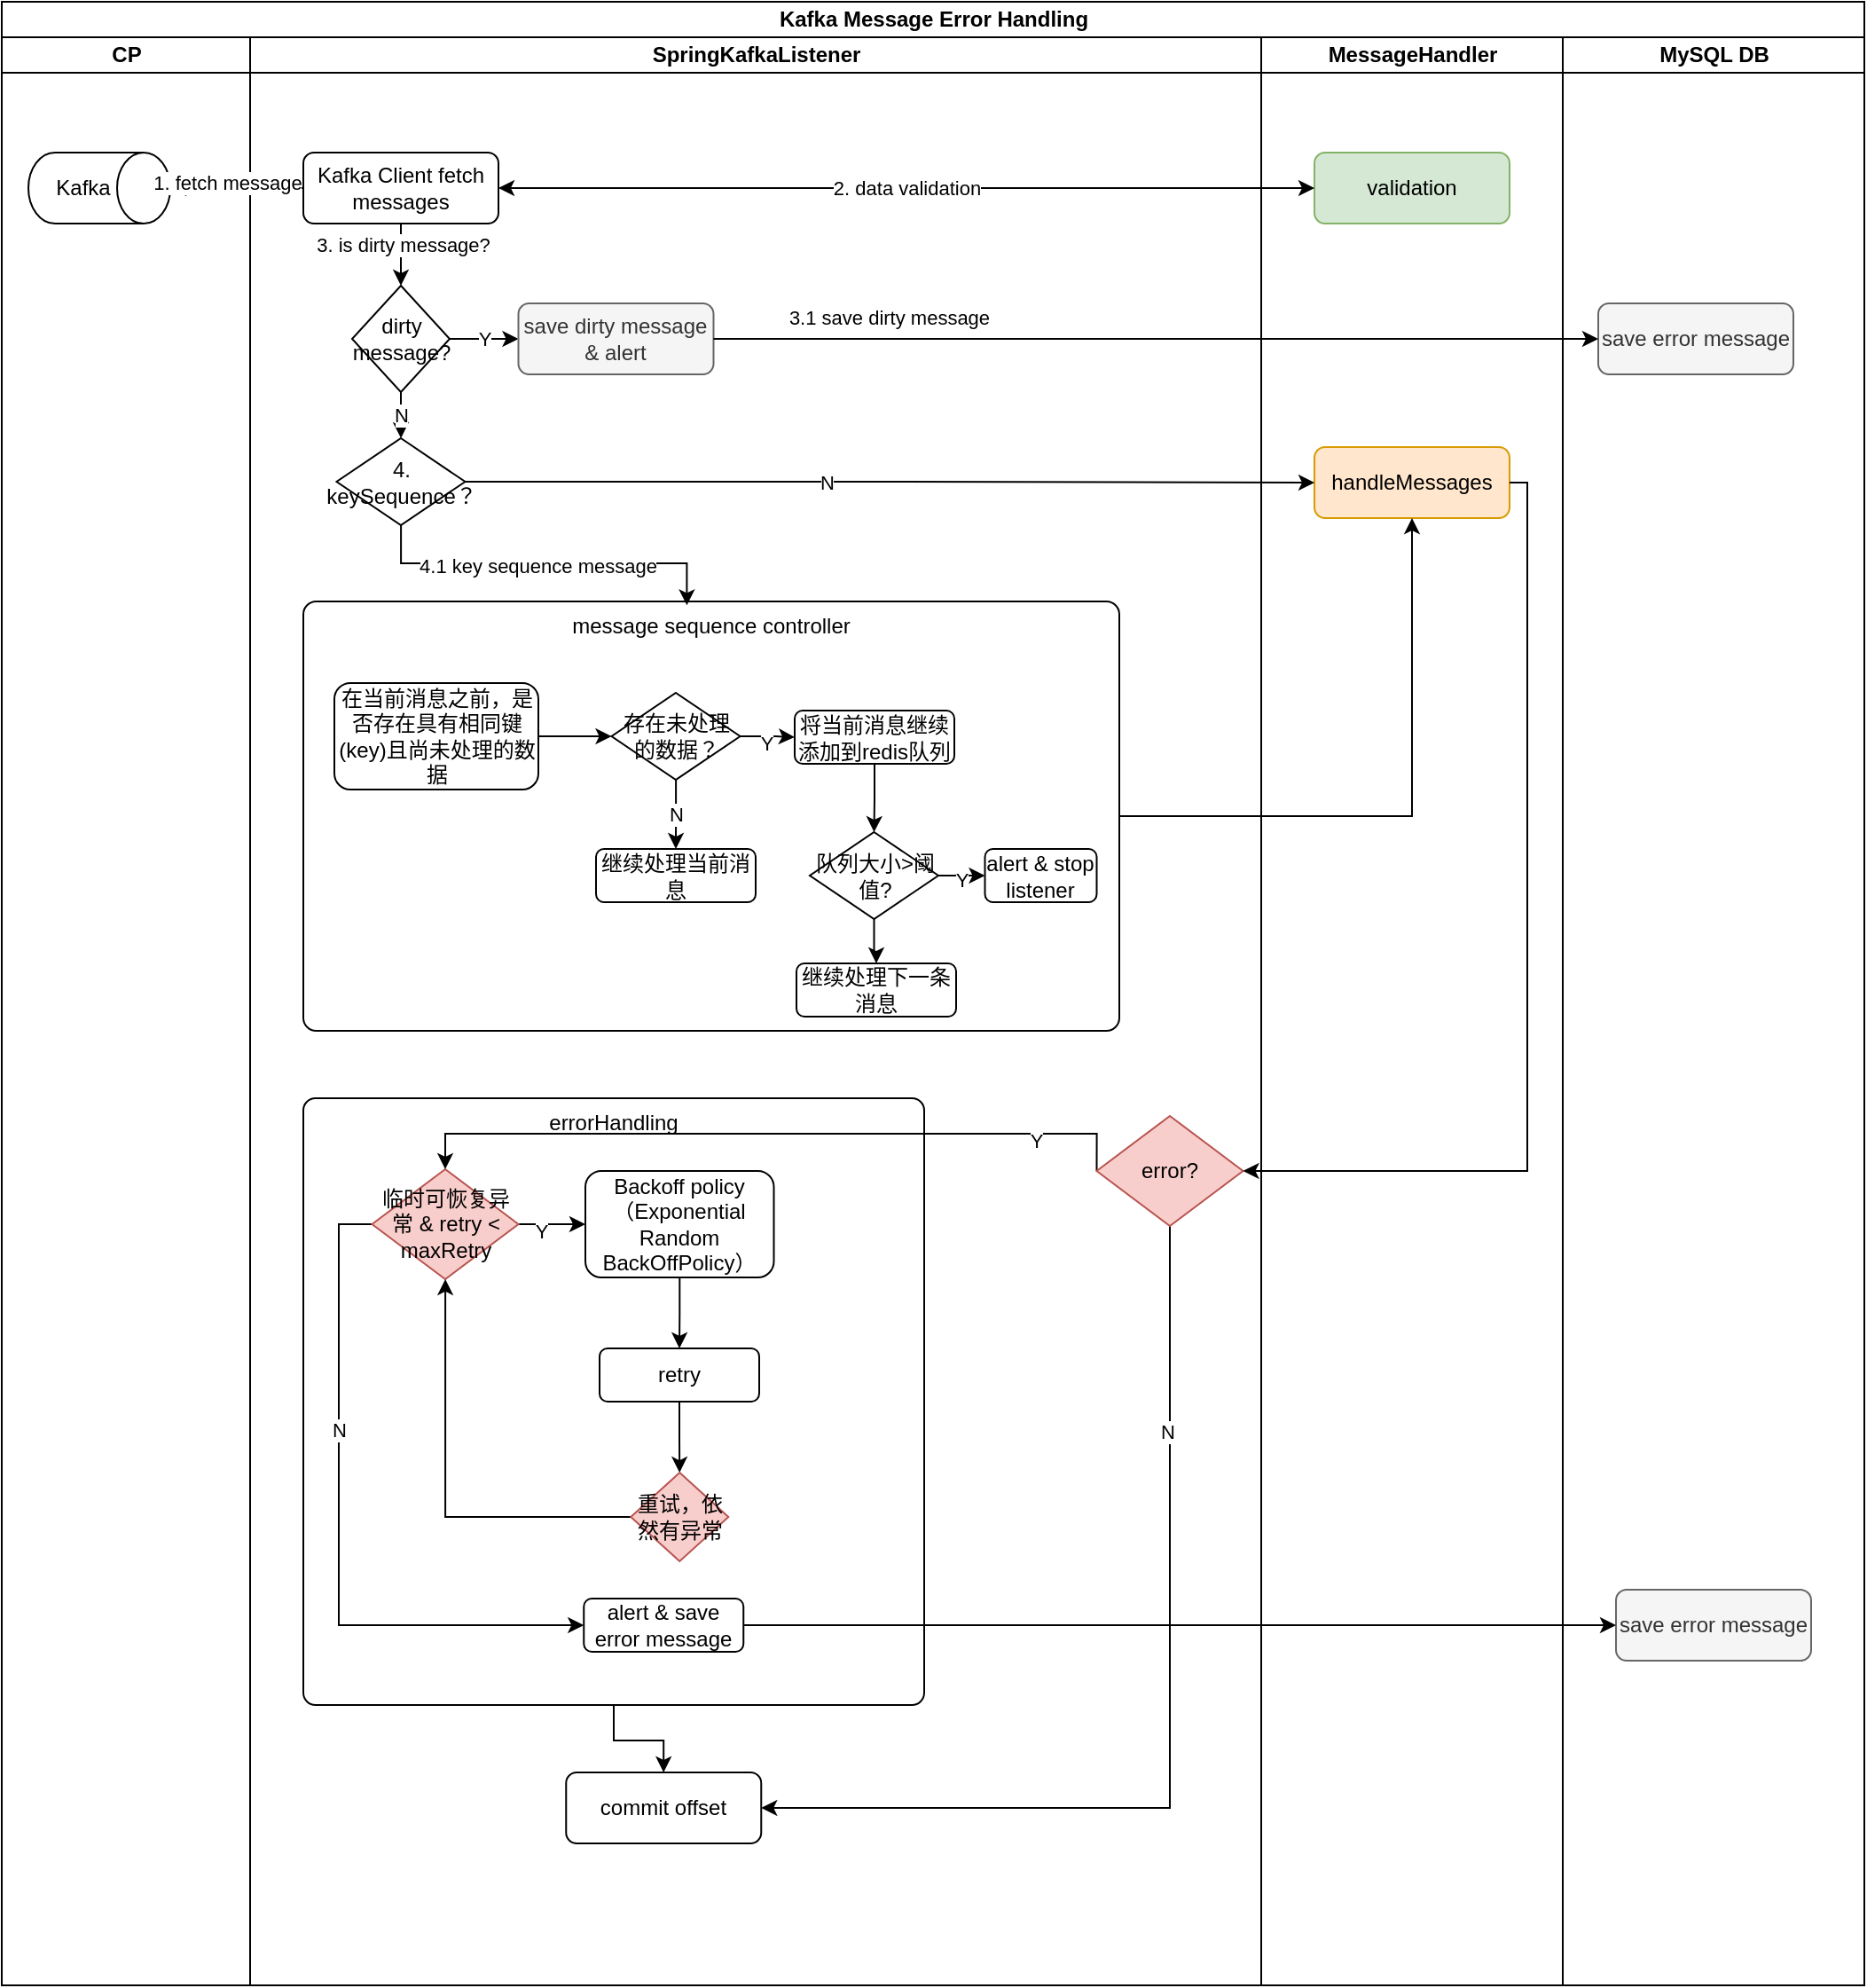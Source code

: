 <mxfile version="26.0.16">
  <diagram name="第 1 页" id="X3mUQcKEJWMMPdD5XF9t">
    <mxGraphModel dx="1121" dy="-470" grid="1" gridSize="10" guides="1" tooltips="1" connect="1" arrows="1" fold="1" page="1" pageScale="1" pageWidth="827" pageHeight="1169" math="0" shadow="0">
      <root>
        <mxCell id="0" />
        <mxCell id="1" parent="0" />
        <mxCell id="Loy-8UPeiQXcwkEAXnz8-46" value="Kafka Message Error Handling" style="swimlane;childLayout=stackLayout;resizeParent=1;resizeParentMax=0;startSize=20;html=1;" vertex="1" parent="1">
          <mxGeometry x="330" y="1432" width="1050.0" height="1118" as="geometry" />
        </mxCell>
        <mxCell id="Loy-8UPeiQXcwkEAXnz8-47" value="CP" style="swimlane;startSize=20;html=1;" vertex="1" parent="Loy-8UPeiQXcwkEAXnz8-46">
          <mxGeometry y="20" width="140.0" height="1098" as="geometry" />
        </mxCell>
        <mxCell id="Loy-8UPeiQXcwkEAXnz8-51" value="" style="shape=cylinder3;whiteSpace=wrap;html=1;boundedLbl=1;backgroundOutline=1;size=15;rotation=90;" vertex="1" parent="Loy-8UPeiQXcwkEAXnz8-47">
          <mxGeometry x="35.0" y="45" width="40" height="80" as="geometry" />
        </mxCell>
        <mxCell id="Loy-8UPeiQXcwkEAXnz8-54" value="Kafka" style="text;html=1;align=center;verticalAlign=middle;whiteSpace=wrap;rounded=0;" vertex="1" parent="Loy-8UPeiQXcwkEAXnz8-47">
          <mxGeometry x="16.0" y="70" width="60" height="30" as="geometry" />
        </mxCell>
        <mxCell id="Loy-8UPeiQXcwkEAXnz8-48" value="SpringKafkaListener" style="swimlane;startSize=20;html=1;" vertex="1" parent="Loy-8UPeiQXcwkEAXnz8-46">
          <mxGeometry x="140.0" y="20" width="570" height="1098" as="geometry" />
        </mxCell>
        <mxCell id="Loy-8UPeiQXcwkEAXnz8-58" value="" style="edgeStyle=orthogonalEdgeStyle;rounded=0;orthogonalLoop=1;jettySize=auto;html=1;" edge="1" parent="Loy-8UPeiQXcwkEAXnz8-48" source="Loy-8UPeiQXcwkEAXnz8-52" target="Loy-8UPeiQXcwkEAXnz8-57">
          <mxGeometry relative="1" as="geometry" />
        </mxCell>
        <mxCell id="Loy-8UPeiQXcwkEAXnz8-93" value="3. is dirty message?" style="edgeLabel;html=1;align=center;verticalAlign=middle;resizable=0;points=[];" vertex="1" connectable="0" parent="Loy-8UPeiQXcwkEAXnz8-58">
          <mxGeometry x="-0.496" y="1" relative="1" as="geometry">
            <mxPoint as="offset" />
          </mxGeometry>
        </mxCell>
        <mxCell id="Loy-8UPeiQXcwkEAXnz8-52" value="Kafka Client fetch messages" style="rounded=1;whiteSpace=wrap;html=1;" vertex="1" parent="Loy-8UPeiQXcwkEAXnz8-48">
          <mxGeometry x="30" y="65" width="110" height="40" as="geometry" />
        </mxCell>
        <mxCell id="Loy-8UPeiQXcwkEAXnz8-129" value="Y" style="edgeStyle=orthogonalEdgeStyle;rounded=0;orthogonalLoop=1;jettySize=auto;html=1;entryX=0;entryY=0.5;entryDx=0;entryDy=0;" edge="1" parent="Loy-8UPeiQXcwkEAXnz8-48" source="Loy-8UPeiQXcwkEAXnz8-57" target="Loy-8UPeiQXcwkEAXnz8-59">
          <mxGeometry relative="1" as="geometry" />
        </mxCell>
        <mxCell id="Loy-8UPeiQXcwkEAXnz8-130" value="N" style="edgeStyle=orthogonalEdgeStyle;rounded=0;orthogonalLoop=1;jettySize=auto;html=1;" edge="1" parent="Loy-8UPeiQXcwkEAXnz8-48" source="Loy-8UPeiQXcwkEAXnz8-57" target="Loy-8UPeiQXcwkEAXnz8-99">
          <mxGeometry relative="1" as="geometry" />
        </mxCell>
        <mxCell id="Loy-8UPeiQXcwkEAXnz8-57" value="dirty message?" style="rhombus;whiteSpace=wrap;html=1;" vertex="1" parent="Loy-8UPeiQXcwkEAXnz8-48">
          <mxGeometry x="57.5" y="140" width="55" height="60" as="geometry" />
        </mxCell>
        <mxCell id="Loy-8UPeiQXcwkEAXnz8-59" value="save dirty message &amp;amp; alert" style="rounded=1;whiteSpace=wrap;html=1;fillColor=#f5f5f5;fontColor=#333333;strokeColor=#666666;" vertex="1" parent="Loy-8UPeiQXcwkEAXnz8-48">
          <mxGeometry x="151.25" y="150" width="110" height="40" as="geometry" />
        </mxCell>
        <mxCell id="Loy-8UPeiQXcwkEAXnz8-99" value="4. keySequence？" style="rhombus;whiteSpace=wrap;html=1;" vertex="1" parent="Loy-8UPeiQXcwkEAXnz8-48">
          <mxGeometry x="48.75" y="226" width="72.5" height="49" as="geometry" />
        </mxCell>
        <mxCell id="Loy-8UPeiQXcwkEAXnz8-98" value="message sequence controller" style="rounded=1;whiteSpace=wrap;html=1;arcSize=3;verticalAlign=top;" vertex="1" parent="Loy-8UPeiQXcwkEAXnz8-48">
          <mxGeometry x="30" y="318" width="460" height="242" as="geometry" />
        </mxCell>
        <mxCell id="Loy-8UPeiQXcwkEAXnz8-138" style="edgeStyle=orthogonalEdgeStyle;rounded=0;orthogonalLoop=1;jettySize=auto;html=1;" edge="1" parent="Loy-8UPeiQXcwkEAXnz8-48" source="Loy-8UPeiQXcwkEAXnz8-100" target="Loy-8UPeiQXcwkEAXnz8-102">
          <mxGeometry relative="1" as="geometry" />
        </mxCell>
        <mxCell id="Loy-8UPeiQXcwkEAXnz8-100" value="&lt;span style=&quot;white-space-collapse: preserve;&quot;&gt;在当前消息之前，是否存在具有相同键(key)且尚未处理的数据&lt;/span&gt;" style="rounded=1;whiteSpace=wrap;html=1;" vertex="1" parent="Loy-8UPeiQXcwkEAXnz8-48">
          <mxGeometry x="47.5" y="364" width="115" height="60" as="geometry" />
        </mxCell>
        <mxCell id="Loy-8UPeiQXcwkEAXnz8-143" value="" style="edgeStyle=orthogonalEdgeStyle;rounded=0;orthogonalLoop=1;jettySize=auto;html=1;" edge="1" parent="Loy-8UPeiQXcwkEAXnz8-48" source="Loy-8UPeiQXcwkEAXnz8-102" target="Loy-8UPeiQXcwkEAXnz8-111">
          <mxGeometry relative="1" as="geometry" />
        </mxCell>
        <mxCell id="Loy-8UPeiQXcwkEAXnz8-146" value="Y" style="edgeLabel;html=1;align=center;verticalAlign=middle;resizable=0;points=[];" vertex="1" connectable="0" parent="Loy-8UPeiQXcwkEAXnz8-143">
          <mxGeometry x="-0.278" y="-3" relative="1" as="geometry">
            <mxPoint x="3" y="1" as="offset" />
          </mxGeometry>
        </mxCell>
        <mxCell id="Loy-8UPeiQXcwkEAXnz8-145" value="" style="edgeStyle=orthogonalEdgeStyle;rounded=0;orthogonalLoop=1;jettySize=auto;html=1;" edge="1" parent="Loy-8UPeiQXcwkEAXnz8-48" source="Loy-8UPeiQXcwkEAXnz8-102" target="Loy-8UPeiQXcwkEAXnz8-115">
          <mxGeometry relative="1" as="geometry" />
        </mxCell>
        <mxCell id="Loy-8UPeiQXcwkEAXnz8-147" value="N" style="edgeLabel;html=1;align=center;verticalAlign=middle;resizable=0;points=[];" vertex="1" connectable="0" parent="Loy-8UPeiQXcwkEAXnz8-145">
          <mxGeometry x="-0.051" relative="1" as="geometry">
            <mxPoint y="1" as="offset" />
          </mxGeometry>
        </mxCell>
        <mxCell id="Loy-8UPeiQXcwkEAXnz8-102" value="存在未处理的数据？" style="rhombus;whiteSpace=wrap;html=1;" vertex="1" parent="Loy-8UPeiQXcwkEAXnz8-48">
          <mxGeometry x="203.75" y="369.5" width="72.5" height="49" as="geometry" />
        </mxCell>
        <mxCell id="Loy-8UPeiQXcwkEAXnz8-144" value="" style="edgeStyle=orthogonalEdgeStyle;rounded=0;orthogonalLoop=1;jettySize=auto;html=1;" edge="1" parent="Loy-8UPeiQXcwkEAXnz8-48" source="Loy-8UPeiQXcwkEAXnz8-111" target="Loy-8UPeiQXcwkEAXnz8-120">
          <mxGeometry relative="1" as="geometry" />
        </mxCell>
        <mxCell id="Loy-8UPeiQXcwkEAXnz8-111" value="将当前消息继续添加到redis队列" style="rounded=1;whiteSpace=wrap;html=1;" vertex="1" parent="Loy-8UPeiQXcwkEAXnz8-48">
          <mxGeometry x="307" y="379.5" width="90" height="30" as="geometry" />
        </mxCell>
        <mxCell id="Loy-8UPeiQXcwkEAXnz8-115" value="继续处理当前消息" style="rounded=1;whiteSpace=wrap;html=1;" vertex="1" parent="Loy-8UPeiQXcwkEAXnz8-48">
          <mxGeometry x="195" y="457.5" width="90" height="30" as="geometry" />
        </mxCell>
        <mxCell id="Loy-8UPeiQXcwkEAXnz8-119" value="继续处理下一条消息" style="rounded=1;whiteSpace=wrap;html=1;" vertex="1" parent="Loy-8UPeiQXcwkEAXnz8-48">
          <mxGeometry x="308" y="522" width="90" height="30" as="geometry" />
        </mxCell>
        <mxCell id="Loy-8UPeiQXcwkEAXnz8-124" style="edgeStyle=orthogonalEdgeStyle;rounded=0;orthogonalLoop=1;jettySize=auto;html=1;entryX=0;entryY=0.5;entryDx=0;entryDy=0;" edge="1" parent="Loy-8UPeiQXcwkEAXnz8-48" source="Loy-8UPeiQXcwkEAXnz8-120" target="Loy-8UPeiQXcwkEAXnz8-123">
          <mxGeometry relative="1" as="geometry" />
        </mxCell>
        <mxCell id="Loy-8UPeiQXcwkEAXnz8-125" value="Y" style="edgeLabel;html=1;align=center;verticalAlign=middle;resizable=0;points=[];" vertex="1" connectable="0" parent="Loy-8UPeiQXcwkEAXnz8-124">
          <mxGeometry x="0.024" y="2" relative="1" as="geometry">
            <mxPoint as="offset" />
          </mxGeometry>
        </mxCell>
        <mxCell id="Loy-8UPeiQXcwkEAXnz8-126" style="edgeStyle=orthogonalEdgeStyle;rounded=0;orthogonalLoop=1;jettySize=auto;html=1;" edge="1" parent="Loy-8UPeiQXcwkEAXnz8-48" source="Loy-8UPeiQXcwkEAXnz8-120" target="Loy-8UPeiQXcwkEAXnz8-119">
          <mxGeometry relative="1" as="geometry" />
        </mxCell>
        <mxCell id="Loy-8UPeiQXcwkEAXnz8-120" value="队列大小&amp;gt;阈值?" style="rhombus;whiteSpace=wrap;html=1;" vertex="1" parent="Loy-8UPeiQXcwkEAXnz8-48">
          <mxGeometry x="315.5" y="448" width="72.5" height="49" as="geometry" />
        </mxCell>
        <mxCell id="Loy-8UPeiQXcwkEAXnz8-123" value="alert &amp;amp; stop listener" style="rounded=1;whiteSpace=wrap;html=1;" vertex="1" parent="Loy-8UPeiQXcwkEAXnz8-48">
          <mxGeometry x="414.25" y="457.5" width="63" height="30" as="geometry" />
        </mxCell>
        <mxCell id="Loy-8UPeiQXcwkEAXnz8-131" value="" style="edgeStyle=orthogonalEdgeStyle;rounded=0;orthogonalLoop=1;jettySize=auto;html=1;entryX=0.47;entryY=0.009;entryDx=0;entryDy=0;entryPerimeter=0;" edge="1" parent="Loy-8UPeiQXcwkEAXnz8-48" source="Loy-8UPeiQXcwkEAXnz8-99" target="Loy-8UPeiQXcwkEAXnz8-98">
          <mxGeometry relative="1" as="geometry" />
        </mxCell>
        <mxCell id="Loy-8UPeiQXcwkEAXnz8-171" value="4.1 key sequence message" style="edgeLabel;html=1;align=center;verticalAlign=middle;resizable=0;points=[];" vertex="1" connectable="0" parent="Loy-8UPeiQXcwkEAXnz8-131">
          <mxGeometry x="-0.051" y="-1" relative="1" as="geometry">
            <mxPoint as="offset" />
          </mxGeometry>
        </mxCell>
        <mxCell id="Loy-8UPeiQXcwkEAXnz8-167" style="edgeStyle=orthogonalEdgeStyle;rounded=0;orthogonalLoop=1;jettySize=auto;html=1;" edge="1" parent="Loy-8UPeiQXcwkEAXnz8-48" source="Loy-8UPeiQXcwkEAXnz8-66" target="Loy-8UPeiQXcwkEAXnz8-90">
          <mxGeometry relative="1" as="geometry" />
        </mxCell>
        <mxCell id="Loy-8UPeiQXcwkEAXnz8-66" value="errorHandling" style="rounded=1;whiteSpace=wrap;html=1;arcSize=2;verticalAlign=top;" vertex="1" parent="Loy-8UPeiQXcwkEAXnz8-48">
          <mxGeometry x="30" y="598" width="350" height="342" as="geometry" />
        </mxCell>
        <mxCell id="Loy-8UPeiQXcwkEAXnz8-148" value="" style="edgeStyle=orthogonalEdgeStyle;rounded=0;orthogonalLoop=1;jettySize=auto;html=1;" edge="1" parent="Loy-8UPeiQXcwkEAXnz8-48" source="Loy-8UPeiQXcwkEAXnz8-73" target="Loy-8UPeiQXcwkEAXnz8-75">
          <mxGeometry relative="1" as="geometry" />
        </mxCell>
        <mxCell id="Loy-8UPeiQXcwkEAXnz8-155" value="Y" style="edgeLabel;html=1;align=center;verticalAlign=middle;resizable=0;points=[];" vertex="1" connectable="0" parent="Loy-8UPeiQXcwkEAXnz8-148">
          <mxGeometry x="-0.412" y="-4" relative="1" as="geometry">
            <mxPoint as="offset" />
          </mxGeometry>
        </mxCell>
        <mxCell id="Loy-8UPeiQXcwkEAXnz8-156" style="edgeStyle=orthogonalEdgeStyle;rounded=0;orthogonalLoop=1;jettySize=auto;html=1;entryX=0;entryY=0.5;entryDx=0;entryDy=0;" edge="1" parent="Loy-8UPeiQXcwkEAXnz8-48" source="Loy-8UPeiQXcwkEAXnz8-73" target="Loy-8UPeiQXcwkEAXnz8-87">
          <mxGeometry relative="1" as="geometry">
            <Array as="points">
              <mxPoint x="50" y="669" />
              <mxPoint x="50" y="895" />
            </Array>
          </mxGeometry>
        </mxCell>
        <mxCell id="Loy-8UPeiQXcwkEAXnz8-157" value="N" style="edgeLabel;html=1;align=center;verticalAlign=middle;resizable=0;points=[];" vertex="1" connectable="0" parent="Loy-8UPeiQXcwkEAXnz8-156">
          <mxGeometry x="-0.301" relative="1" as="geometry">
            <mxPoint as="offset" />
          </mxGeometry>
        </mxCell>
        <mxCell id="Loy-8UPeiQXcwkEAXnz8-73" value="临时可恢复异常 &amp;amp; retry &amp;lt; maxRetry" style="rhombus;whiteSpace=wrap;html=1;fillColor=#f8cecc;strokeColor=#b85450;" vertex="1" parent="Loy-8UPeiQXcwkEAXnz8-48">
          <mxGeometry x="68.75" y="638" width="82.5" height="62" as="geometry" />
        </mxCell>
        <mxCell id="Loy-8UPeiQXcwkEAXnz8-151" value="" style="edgeStyle=orthogonalEdgeStyle;rounded=0;orthogonalLoop=1;jettySize=auto;html=1;" edge="1" parent="Loy-8UPeiQXcwkEAXnz8-48" source="Loy-8UPeiQXcwkEAXnz8-74" target="Loy-8UPeiQXcwkEAXnz8-86">
          <mxGeometry relative="1" as="geometry" />
        </mxCell>
        <mxCell id="Loy-8UPeiQXcwkEAXnz8-74" value="retry" style="rounded=1;whiteSpace=wrap;html=1;" vertex="1" parent="Loy-8UPeiQXcwkEAXnz8-48">
          <mxGeometry x="197" y="739" width="90" height="30" as="geometry" />
        </mxCell>
        <mxCell id="Loy-8UPeiQXcwkEAXnz8-149" value="" style="edgeStyle=orthogonalEdgeStyle;rounded=0;orthogonalLoop=1;jettySize=auto;html=1;" edge="1" parent="Loy-8UPeiQXcwkEAXnz8-48" source="Loy-8UPeiQXcwkEAXnz8-75" target="Loy-8UPeiQXcwkEAXnz8-74">
          <mxGeometry relative="1" as="geometry" />
        </mxCell>
        <mxCell id="Loy-8UPeiQXcwkEAXnz8-75" value="Backoff policy&lt;div&gt;（Exponential&lt;/div&gt;&lt;div&gt;Random&lt;/div&gt;&lt;div&gt;BackOffPolicy）&lt;/div&gt;" style="rounded=1;whiteSpace=wrap;html=1;" vertex="1" parent="Loy-8UPeiQXcwkEAXnz8-48">
          <mxGeometry x="189" y="639" width="106.25" height="60" as="geometry" />
        </mxCell>
        <mxCell id="Loy-8UPeiQXcwkEAXnz8-152" style="edgeStyle=orthogonalEdgeStyle;rounded=0;orthogonalLoop=1;jettySize=auto;html=1;" edge="1" parent="Loy-8UPeiQXcwkEAXnz8-48" source="Loy-8UPeiQXcwkEAXnz8-86" target="Loy-8UPeiQXcwkEAXnz8-73">
          <mxGeometry relative="1" as="geometry" />
        </mxCell>
        <mxCell id="Loy-8UPeiQXcwkEAXnz8-86" value="重试，依然有异常" style="rhombus;whiteSpace=wrap;html=1;fillColor=#f8cecc;strokeColor=#b85450;" vertex="1" parent="Loy-8UPeiQXcwkEAXnz8-48">
          <mxGeometry x="214.63" y="809" width="55" height="50" as="geometry" />
        </mxCell>
        <mxCell id="Loy-8UPeiQXcwkEAXnz8-87" value="alert &amp;amp; save error message" style="rounded=1;whiteSpace=wrap;html=1;" vertex="1" parent="Loy-8UPeiQXcwkEAXnz8-48">
          <mxGeometry x="188.13" y="880" width="90" height="30" as="geometry" />
        </mxCell>
        <mxCell id="Loy-8UPeiQXcwkEAXnz8-90" value="commit offset" style="rounded=1;whiteSpace=wrap;html=1;" vertex="1" parent="Loy-8UPeiQXcwkEAXnz8-48">
          <mxGeometry x="178.13" y="978" width="110" height="40" as="geometry" />
        </mxCell>
        <mxCell id="Loy-8UPeiQXcwkEAXnz8-165" style="edgeStyle=orthogonalEdgeStyle;rounded=0;orthogonalLoop=1;jettySize=auto;html=1;exitX=0.5;exitY=1;exitDx=0;exitDy=0;" edge="1" parent="Loy-8UPeiQXcwkEAXnz8-48" source="Loy-8UPeiQXcwkEAXnz8-161" target="Loy-8UPeiQXcwkEAXnz8-90">
          <mxGeometry relative="1" as="geometry">
            <Array as="points">
              <mxPoint x="519" y="998" />
            </Array>
          </mxGeometry>
        </mxCell>
        <mxCell id="Loy-8UPeiQXcwkEAXnz8-166" value="N" style="edgeLabel;html=1;align=center;verticalAlign=middle;resizable=0;points=[];" vertex="1" connectable="0" parent="Loy-8UPeiQXcwkEAXnz8-165">
          <mxGeometry x="-0.585" y="-2" relative="1" as="geometry">
            <mxPoint as="offset" />
          </mxGeometry>
        </mxCell>
        <mxCell id="Loy-8UPeiQXcwkEAXnz8-168" style="edgeStyle=orthogonalEdgeStyle;rounded=0;orthogonalLoop=1;jettySize=auto;html=1;entryX=0.5;entryY=0;entryDx=0;entryDy=0;exitX=0;exitY=0.5;exitDx=0;exitDy=0;" edge="1" parent="Loy-8UPeiQXcwkEAXnz8-48" source="Loy-8UPeiQXcwkEAXnz8-161" target="Loy-8UPeiQXcwkEAXnz8-73">
          <mxGeometry relative="1" as="geometry">
            <Array as="points">
              <mxPoint x="477" y="618" />
              <mxPoint x="110" y="618" />
            </Array>
          </mxGeometry>
        </mxCell>
        <mxCell id="Loy-8UPeiQXcwkEAXnz8-174" value="Y" style="edgeLabel;html=1;align=center;verticalAlign=middle;resizable=0;points=[];" vertex="1" connectable="0" parent="Loy-8UPeiQXcwkEAXnz8-168">
          <mxGeometry x="-0.726" y="4" relative="1" as="geometry">
            <mxPoint as="offset" />
          </mxGeometry>
        </mxCell>
        <mxCell id="Loy-8UPeiQXcwkEAXnz8-161" value="error?" style="rhombus;whiteSpace=wrap;html=1;fillColor=#f8cecc;strokeColor=#b85450;" vertex="1" parent="Loy-8UPeiQXcwkEAXnz8-48">
          <mxGeometry x="477.25" y="608" width="82.5" height="62" as="geometry" />
        </mxCell>
        <mxCell id="Loy-8UPeiQXcwkEAXnz8-49" value="MessageHandler" style="swimlane;startSize=20;html=1;" vertex="1" parent="Loy-8UPeiQXcwkEAXnz8-46">
          <mxGeometry x="710.0" y="20" width="170" height="1098" as="geometry">
            <mxRectangle x="240" y="20" width="40" height="460" as="alternateBounds" />
          </mxGeometry>
        </mxCell>
        <mxCell id="Loy-8UPeiQXcwkEAXnz8-55" value="validation" style="rounded=1;whiteSpace=wrap;html=1;fillColor=#d5e8d4;strokeColor=#82b366;" vertex="1" parent="Loy-8UPeiQXcwkEAXnz8-49">
          <mxGeometry x="30" y="65" width="110" height="40" as="geometry" />
        </mxCell>
        <mxCell id="Loy-8UPeiQXcwkEAXnz8-62" value="handleMessages" style="rounded=1;whiteSpace=wrap;html=1;fillColor=#ffe6cc;strokeColor=#d79b00;" vertex="1" parent="Loy-8UPeiQXcwkEAXnz8-49">
          <mxGeometry x="30" y="231" width="110" height="40" as="geometry" />
        </mxCell>
        <mxCell id="Loy-8UPeiQXcwkEAXnz8-134" value="MySQL DB" style="swimlane;startSize=20;html=1;" vertex="1" parent="Loy-8UPeiQXcwkEAXnz8-46">
          <mxGeometry x="880.0" y="20" width="170" height="1098" as="geometry">
            <mxRectangle x="240" y="20" width="40" height="460" as="alternateBounds" />
          </mxGeometry>
        </mxCell>
        <mxCell id="Loy-8UPeiQXcwkEAXnz8-135" value="save error message" style="rounded=1;whiteSpace=wrap;html=1;fillColor=#f5f5f5;fontColor=#333333;strokeColor=#666666;" vertex="1" parent="Loy-8UPeiQXcwkEAXnz8-134">
          <mxGeometry x="20" y="150" width="110" height="40" as="geometry" />
        </mxCell>
        <mxCell id="Loy-8UPeiQXcwkEAXnz8-172" value="save error message" style="rounded=1;whiteSpace=wrap;html=1;fillColor=#f5f5f5;fontColor=#333333;strokeColor=#666666;" vertex="1" parent="Loy-8UPeiQXcwkEAXnz8-134">
          <mxGeometry x="30" y="875" width="110" height="40" as="geometry" />
        </mxCell>
        <mxCell id="Loy-8UPeiQXcwkEAXnz8-53" style="edgeStyle=orthogonalEdgeStyle;rounded=0;orthogonalLoop=1;jettySize=auto;html=1;entryX=0.5;entryY=0;entryDx=0;entryDy=0;entryPerimeter=0;" edge="1" parent="Loy-8UPeiQXcwkEAXnz8-46" source="Loy-8UPeiQXcwkEAXnz8-52" target="Loy-8UPeiQXcwkEAXnz8-51">
          <mxGeometry relative="1" as="geometry" />
        </mxCell>
        <mxCell id="Loy-8UPeiQXcwkEAXnz8-92" value="1. fetch message" style="edgeLabel;html=1;align=center;verticalAlign=middle;resizable=0;points=[];" vertex="1" connectable="0" parent="Loy-8UPeiQXcwkEAXnz8-53">
          <mxGeometry x="0.161" y="-3" relative="1" as="geometry">
            <mxPoint as="offset" />
          </mxGeometry>
        </mxCell>
        <mxCell id="Loy-8UPeiQXcwkEAXnz8-56" value="2. data validation" style="edgeStyle=orthogonalEdgeStyle;rounded=0;orthogonalLoop=1;jettySize=auto;html=1;entryX=0;entryY=0.5;entryDx=0;entryDy=0;startArrow=classic;startFill=1;" edge="1" parent="Loy-8UPeiQXcwkEAXnz8-46" source="Loy-8UPeiQXcwkEAXnz8-52" target="Loy-8UPeiQXcwkEAXnz8-55">
          <mxGeometry relative="1" as="geometry" />
        </mxCell>
        <mxCell id="Loy-8UPeiQXcwkEAXnz8-136" style="edgeStyle=orthogonalEdgeStyle;rounded=0;orthogonalLoop=1;jettySize=auto;html=1;" edge="1" parent="Loy-8UPeiQXcwkEAXnz8-46" source="Loy-8UPeiQXcwkEAXnz8-59" target="Loy-8UPeiQXcwkEAXnz8-135">
          <mxGeometry relative="1" as="geometry" />
        </mxCell>
        <mxCell id="Loy-8UPeiQXcwkEAXnz8-169" value="3.1 save dirty message" style="edgeLabel;html=1;align=center;verticalAlign=middle;resizable=0;points=[];" vertex="1" connectable="0" parent="Loy-8UPeiQXcwkEAXnz8-136">
          <mxGeometry x="-0.709" y="-1" relative="1" as="geometry">
            <mxPoint x="26" y="-13" as="offset" />
          </mxGeometry>
        </mxCell>
        <mxCell id="Loy-8UPeiQXcwkEAXnz8-137" style="edgeStyle=orthogonalEdgeStyle;rounded=0;orthogonalLoop=1;jettySize=auto;html=1;" edge="1" parent="Loy-8UPeiQXcwkEAXnz8-46" source="Loy-8UPeiQXcwkEAXnz8-99" target="Loy-8UPeiQXcwkEAXnz8-62">
          <mxGeometry relative="1" as="geometry" />
        </mxCell>
        <mxCell id="Loy-8UPeiQXcwkEAXnz8-158" value="N" style="edgeLabel;html=1;align=center;verticalAlign=middle;resizable=0;points=[];" vertex="1" connectable="0" parent="Loy-8UPeiQXcwkEAXnz8-137">
          <mxGeometry x="-0.15" y="-1" relative="1" as="geometry">
            <mxPoint y="-1" as="offset" />
          </mxGeometry>
        </mxCell>
        <mxCell id="Loy-8UPeiQXcwkEAXnz8-160" style="edgeStyle=orthogonalEdgeStyle;rounded=0;orthogonalLoop=1;jettySize=auto;html=1;entryX=0.5;entryY=1;entryDx=0;entryDy=0;" edge="1" parent="Loy-8UPeiQXcwkEAXnz8-46" source="Loy-8UPeiQXcwkEAXnz8-98" target="Loy-8UPeiQXcwkEAXnz8-62">
          <mxGeometry relative="1" as="geometry" />
        </mxCell>
        <mxCell id="Loy-8UPeiQXcwkEAXnz8-162" style="edgeStyle=orthogonalEdgeStyle;rounded=0;orthogonalLoop=1;jettySize=auto;html=1;entryX=1;entryY=0.5;entryDx=0;entryDy=0;" edge="1" parent="Loy-8UPeiQXcwkEAXnz8-46" source="Loy-8UPeiQXcwkEAXnz8-62" target="Loy-8UPeiQXcwkEAXnz8-161">
          <mxGeometry relative="1" as="geometry">
            <Array as="points">
              <mxPoint x="860" y="271" />
              <mxPoint x="860" y="659" />
            </Array>
          </mxGeometry>
        </mxCell>
        <mxCell id="Loy-8UPeiQXcwkEAXnz8-173" style="edgeStyle=orthogonalEdgeStyle;rounded=0;orthogonalLoop=1;jettySize=auto;html=1;entryX=0;entryY=0.5;entryDx=0;entryDy=0;" edge="1" parent="Loy-8UPeiQXcwkEAXnz8-46" source="Loy-8UPeiQXcwkEAXnz8-87" target="Loy-8UPeiQXcwkEAXnz8-172">
          <mxGeometry relative="1" as="geometry" />
        </mxCell>
      </root>
    </mxGraphModel>
  </diagram>
</mxfile>

